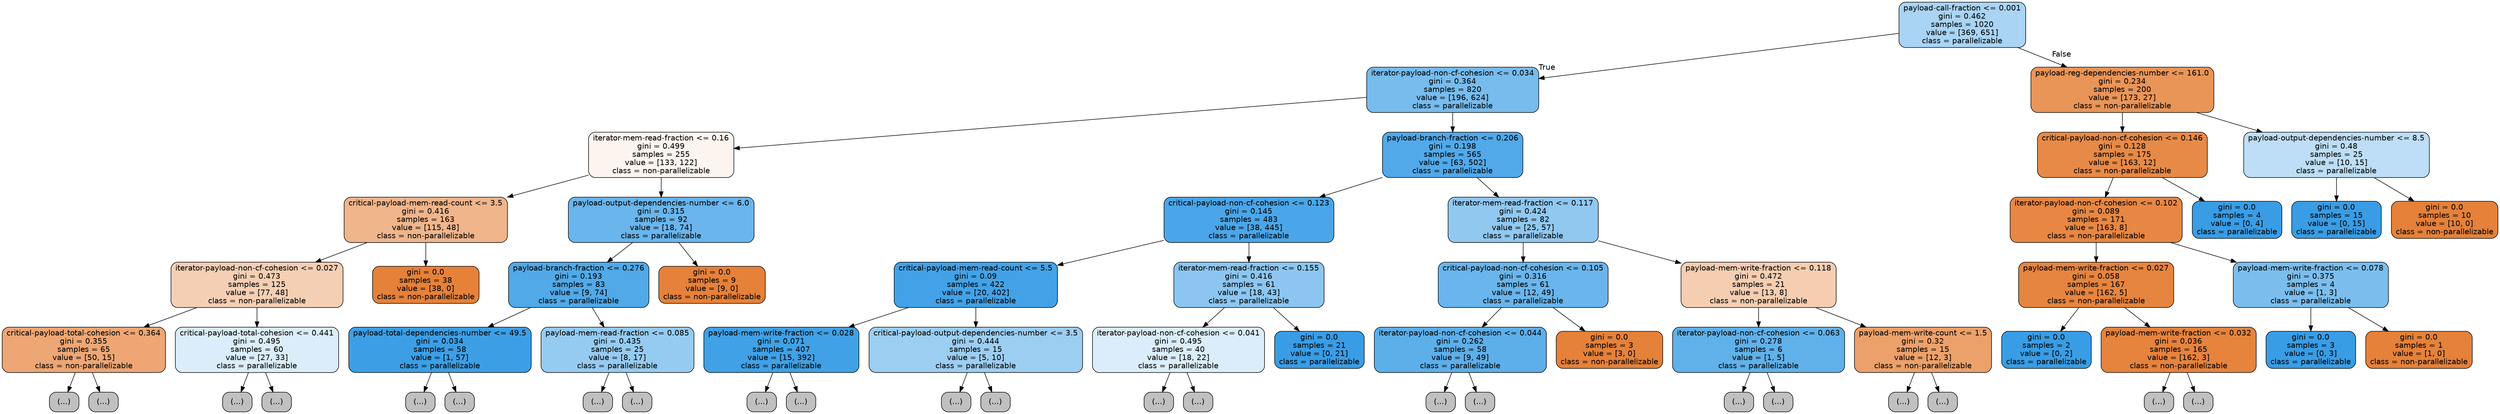 digraph Tree {
node [shape=box, style="filled, rounded", color="black", fontname=helvetica] ;
edge [fontname=helvetica] ;
0 [label="payload-call-fraction <= 0.001\ngini = 0.462\nsamples = 1020\nvalue = [369, 651]\nclass = parallelizable", fillcolor="#399de56e"] ;
1 [label="iterator-payload-non-cf-cohesion <= 0.034\ngini = 0.364\nsamples = 820\nvalue = [196, 624]\nclass = parallelizable", fillcolor="#399de5af"] ;
0 -> 1 [labeldistance=2.5, labelangle=45, headlabel="True"] ;
2 [label="iterator-mem-read-fraction <= 0.16\ngini = 0.499\nsamples = 255\nvalue = [133, 122]\nclass = non-parallelizable", fillcolor="#e5813915"] ;
1 -> 2 ;
3 [label="critical-payload-mem-read-count <= 3.5\ngini = 0.416\nsamples = 163\nvalue = [115, 48]\nclass = non-parallelizable", fillcolor="#e5813995"] ;
2 -> 3 ;
4 [label="iterator-payload-non-cf-cohesion <= 0.027\ngini = 0.473\nsamples = 125\nvalue = [77, 48]\nclass = non-parallelizable", fillcolor="#e5813960"] ;
3 -> 4 ;
5 [label="critical-payload-total-cohesion <= 0.364\ngini = 0.355\nsamples = 65\nvalue = [50, 15]\nclass = non-parallelizable", fillcolor="#e58139b3"] ;
4 -> 5 ;
6 [label="(...)", fillcolor="#C0C0C0"] ;
5 -> 6 ;
19 [label="(...)", fillcolor="#C0C0C0"] ;
5 -> 19 ;
30 [label="critical-payload-total-cohesion <= 0.441\ngini = 0.495\nsamples = 60\nvalue = [27, 33]\nclass = parallelizable", fillcolor="#399de52e"] ;
4 -> 30 ;
31 [label="(...)", fillcolor="#C0C0C0"] ;
30 -> 31 ;
48 [label="(...)", fillcolor="#C0C0C0"] ;
30 -> 48 ;
53 [label="gini = 0.0\nsamples = 38\nvalue = [38, 0]\nclass = non-parallelizable", fillcolor="#e58139ff"] ;
3 -> 53 ;
54 [label="payload-output-dependencies-number <= 6.0\ngini = 0.315\nsamples = 92\nvalue = [18, 74]\nclass = parallelizable", fillcolor="#399de5c1"] ;
2 -> 54 ;
55 [label="payload-branch-fraction <= 0.276\ngini = 0.193\nsamples = 83\nvalue = [9, 74]\nclass = parallelizable", fillcolor="#399de5e0"] ;
54 -> 55 ;
56 [label="payload-total-dependencies-number <= 49.5\ngini = 0.034\nsamples = 58\nvalue = [1, 57]\nclass = parallelizable", fillcolor="#399de5fb"] ;
55 -> 56 ;
57 [label="(...)", fillcolor="#C0C0C0"] ;
56 -> 57 ;
60 [label="(...)", fillcolor="#C0C0C0"] ;
56 -> 60 ;
61 [label="payload-mem-read-fraction <= 0.085\ngini = 0.435\nsamples = 25\nvalue = [8, 17]\nclass = parallelizable", fillcolor="#399de587"] ;
55 -> 61 ;
62 [label="(...)", fillcolor="#C0C0C0"] ;
61 -> 62 ;
71 [label="(...)", fillcolor="#C0C0C0"] ;
61 -> 71 ;
74 [label="gini = 0.0\nsamples = 9\nvalue = [9, 0]\nclass = non-parallelizable", fillcolor="#e58139ff"] ;
54 -> 74 ;
75 [label="payload-branch-fraction <= 0.206\ngini = 0.198\nsamples = 565\nvalue = [63, 502]\nclass = parallelizable", fillcolor="#399de5df"] ;
1 -> 75 ;
76 [label="critical-payload-non-cf-cohesion <= 0.123\ngini = 0.145\nsamples = 483\nvalue = [38, 445]\nclass = parallelizable", fillcolor="#399de5e9"] ;
75 -> 76 ;
77 [label="critical-payload-mem-read-count <= 5.5\ngini = 0.09\nsamples = 422\nvalue = [20, 402]\nclass = parallelizable", fillcolor="#399de5f2"] ;
76 -> 77 ;
78 [label="payload-mem-write-fraction <= 0.028\ngini = 0.071\nsamples = 407\nvalue = [15, 392]\nclass = parallelizable", fillcolor="#399de5f5"] ;
77 -> 78 ;
79 [label="(...)", fillcolor="#C0C0C0"] ;
78 -> 79 ;
84 [label="(...)", fillcolor="#C0C0C0"] ;
78 -> 84 ;
119 [label="critical-payload-output-dependencies-number <= 3.5\ngini = 0.444\nsamples = 15\nvalue = [5, 10]\nclass = parallelizable", fillcolor="#399de57f"] ;
77 -> 119 ;
120 [label="(...)", fillcolor="#C0C0C0"] ;
119 -> 120 ;
121 [label="(...)", fillcolor="#C0C0C0"] ;
119 -> 121 ;
122 [label="iterator-mem-read-fraction <= 0.155\ngini = 0.416\nsamples = 61\nvalue = [18, 43]\nclass = parallelizable", fillcolor="#399de594"] ;
76 -> 122 ;
123 [label="iterator-payload-non-cf-cohesion <= 0.041\ngini = 0.495\nsamples = 40\nvalue = [18, 22]\nclass = parallelizable", fillcolor="#399de52e"] ;
122 -> 123 ;
124 [label="(...)", fillcolor="#C0C0C0"] ;
123 -> 124 ;
129 [label="(...)", fillcolor="#C0C0C0"] ;
123 -> 129 ;
144 [label="gini = 0.0\nsamples = 21\nvalue = [0, 21]\nclass = parallelizable", fillcolor="#399de5ff"] ;
122 -> 144 ;
145 [label="iterator-mem-read-fraction <= 0.117\ngini = 0.424\nsamples = 82\nvalue = [25, 57]\nclass = parallelizable", fillcolor="#399de58f"] ;
75 -> 145 ;
146 [label="critical-payload-non-cf-cohesion <= 0.105\ngini = 0.316\nsamples = 61\nvalue = [12, 49]\nclass = parallelizable", fillcolor="#399de5c1"] ;
145 -> 146 ;
147 [label="iterator-payload-non-cf-cohesion <= 0.044\ngini = 0.262\nsamples = 58\nvalue = [9, 49]\nclass = parallelizable", fillcolor="#399de5d0"] ;
146 -> 147 ;
148 [label="(...)", fillcolor="#C0C0C0"] ;
147 -> 148 ;
153 [label="(...)", fillcolor="#C0C0C0"] ;
147 -> 153 ;
162 [label="gini = 0.0\nsamples = 3\nvalue = [3, 0]\nclass = non-parallelizable", fillcolor="#e58139ff"] ;
146 -> 162 ;
163 [label="payload-mem-write-fraction <= 0.118\ngini = 0.472\nsamples = 21\nvalue = [13, 8]\nclass = non-parallelizable", fillcolor="#e5813962"] ;
145 -> 163 ;
164 [label="iterator-payload-non-cf-cohesion <= 0.063\ngini = 0.278\nsamples = 6\nvalue = [1, 5]\nclass = parallelizable", fillcolor="#399de5cc"] ;
163 -> 164 ;
165 [label="(...)", fillcolor="#C0C0C0"] ;
164 -> 165 ;
166 [label="(...)", fillcolor="#C0C0C0"] ;
164 -> 166 ;
167 [label="payload-mem-write-count <= 1.5\ngini = 0.32\nsamples = 15\nvalue = [12, 3]\nclass = non-parallelizable", fillcolor="#e58139bf"] ;
163 -> 167 ;
168 [label="(...)", fillcolor="#C0C0C0"] ;
167 -> 168 ;
173 [label="(...)", fillcolor="#C0C0C0"] ;
167 -> 173 ;
174 [label="payload-reg-dependencies-number <= 161.0\ngini = 0.234\nsamples = 200\nvalue = [173, 27]\nclass = non-parallelizable", fillcolor="#e58139d7"] ;
0 -> 174 [labeldistance=2.5, labelangle=-45, headlabel="False"] ;
175 [label="critical-payload-non-cf-cohesion <= 0.146\ngini = 0.128\nsamples = 175\nvalue = [163, 12]\nclass = non-parallelizable", fillcolor="#e58139ec"] ;
174 -> 175 ;
176 [label="iterator-payload-non-cf-cohesion <= 0.102\ngini = 0.089\nsamples = 171\nvalue = [163, 8]\nclass = non-parallelizable", fillcolor="#e58139f2"] ;
175 -> 176 ;
177 [label="payload-mem-write-fraction <= 0.027\ngini = 0.058\nsamples = 167\nvalue = [162, 5]\nclass = non-parallelizable", fillcolor="#e58139f7"] ;
176 -> 177 ;
178 [label="gini = 0.0\nsamples = 2\nvalue = [0, 2]\nclass = parallelizable", fillcolor="#399de5ff"] ;
177 -> 178 ;
179 [label="payload-mem-write-fraction <= 0.032\ngini = 0.036\nsamples = 165\nvalue = [162, 3]\nclass = non-parallelizable", fillcolor="#e58139fa"] ;
177 -> 179 ;
180 [label="(...)", fillcolor="#C0C0C0"] ;
179 -> 180 ;
183 [label="(...)", fillcolor="#C0C0C0"] ;
179 -> 183 ;
190 [label="payload-mem-write-fraction <= 0.078\ngini = 0.375\nsamples = 4\nvalue = [1, 3]\nclass = parallelizable", fillcolor="#399de5aa"] ;
176 -> 190 ;
191 [label="gini = 0.0\nsamples = 3\nvalue = [0, 3]\nclass = parallelizable", fillcolor="#399de5ff"] ;
190 -> 191 ;
192 [label="gini = 0.0\nsamples = 1\nvalue = [1, 0]\nclass = non-parallelizable", fillcolor="#e58139ff"] ;
190 -> 192 ;
193 [label="gini = 0.0\nsamples = 4\nvalue = [0, 4]\nclass = parallelizable", fillcolor="#399de5ff"] ;
175 -> 193 ;
194 [label="payload-output-dependencies-number <= 8.5\ngini = 0.48\nsamples = 25\nvalue = [10, 15]\nclass = parallelizable", fillcolor="#399de555"] ;
174 -> 194 ;
195 [label="gini = 0.0\nsamples = 15\nvalue = [0, 15]\nclass = parallelizable", fillcolor="#399de5ff"] ;
194 -> 195 ;
196 [label="gini = 0.0\nsamples = 10\nvalue = [10, 0]\nclass = non-parallelizable", fillcolor="#e58139ff"] ;
194 -> 196 ;
}